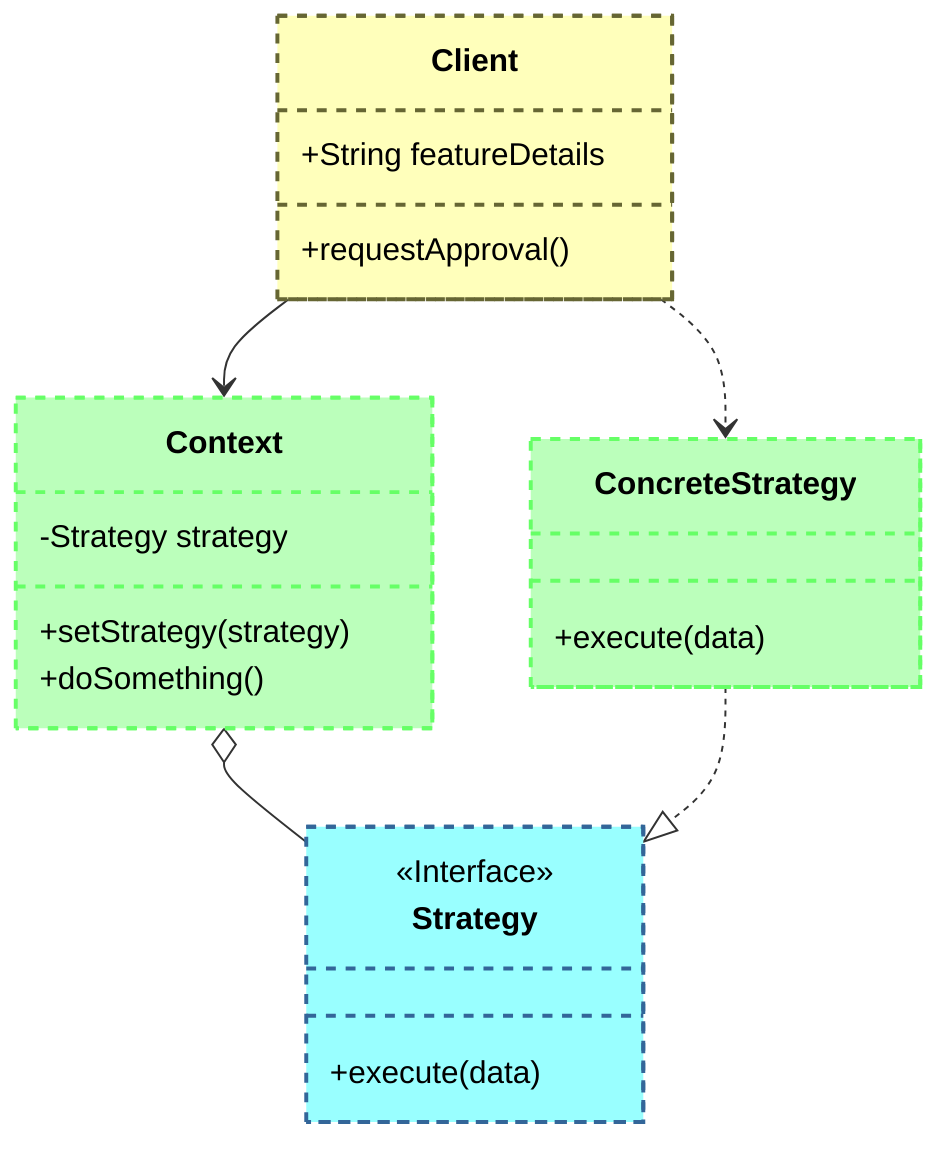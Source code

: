 classDiagram
    class Context {
        -Strategy strategy
        +setStrategy(strategy)
        +doSomething()
    }

    class Strategy {
        <<Interface>>
        +execute(data)
    }

    class ConcreteStrategy {
        +execute(data)
    }

    class Client {
        +String featureDetails
        +requestApproval()
    }

    Context o-- Strategy
    Client ..>	ConcreteStrategy
    Client -->	Context
    ConcreteStrategy ..|> Strategy

    style ConcreteStrategy fill:#bfb,stroke:#6f6,stroke-width:2px,color:#000,stroke-dasharray: 5 5
    style Strategy fill:#9ff,stroke:#369,stroke-width:2px,color:#000,stroke-dasharray: 5 5
    style Context fill:#ffb,stroke:#663,stroke-width:2px,color:#000,stroke-dasharray: 5 5
    style Client fill:#ffb,stroke:#663,stroke-width:2px,color:#000,stroke-dasharray: 5 5
    style Context fill:#bfb,stroke:#6f6,stroke-width:2px,color:#000,stroke-dasharray: 5 5